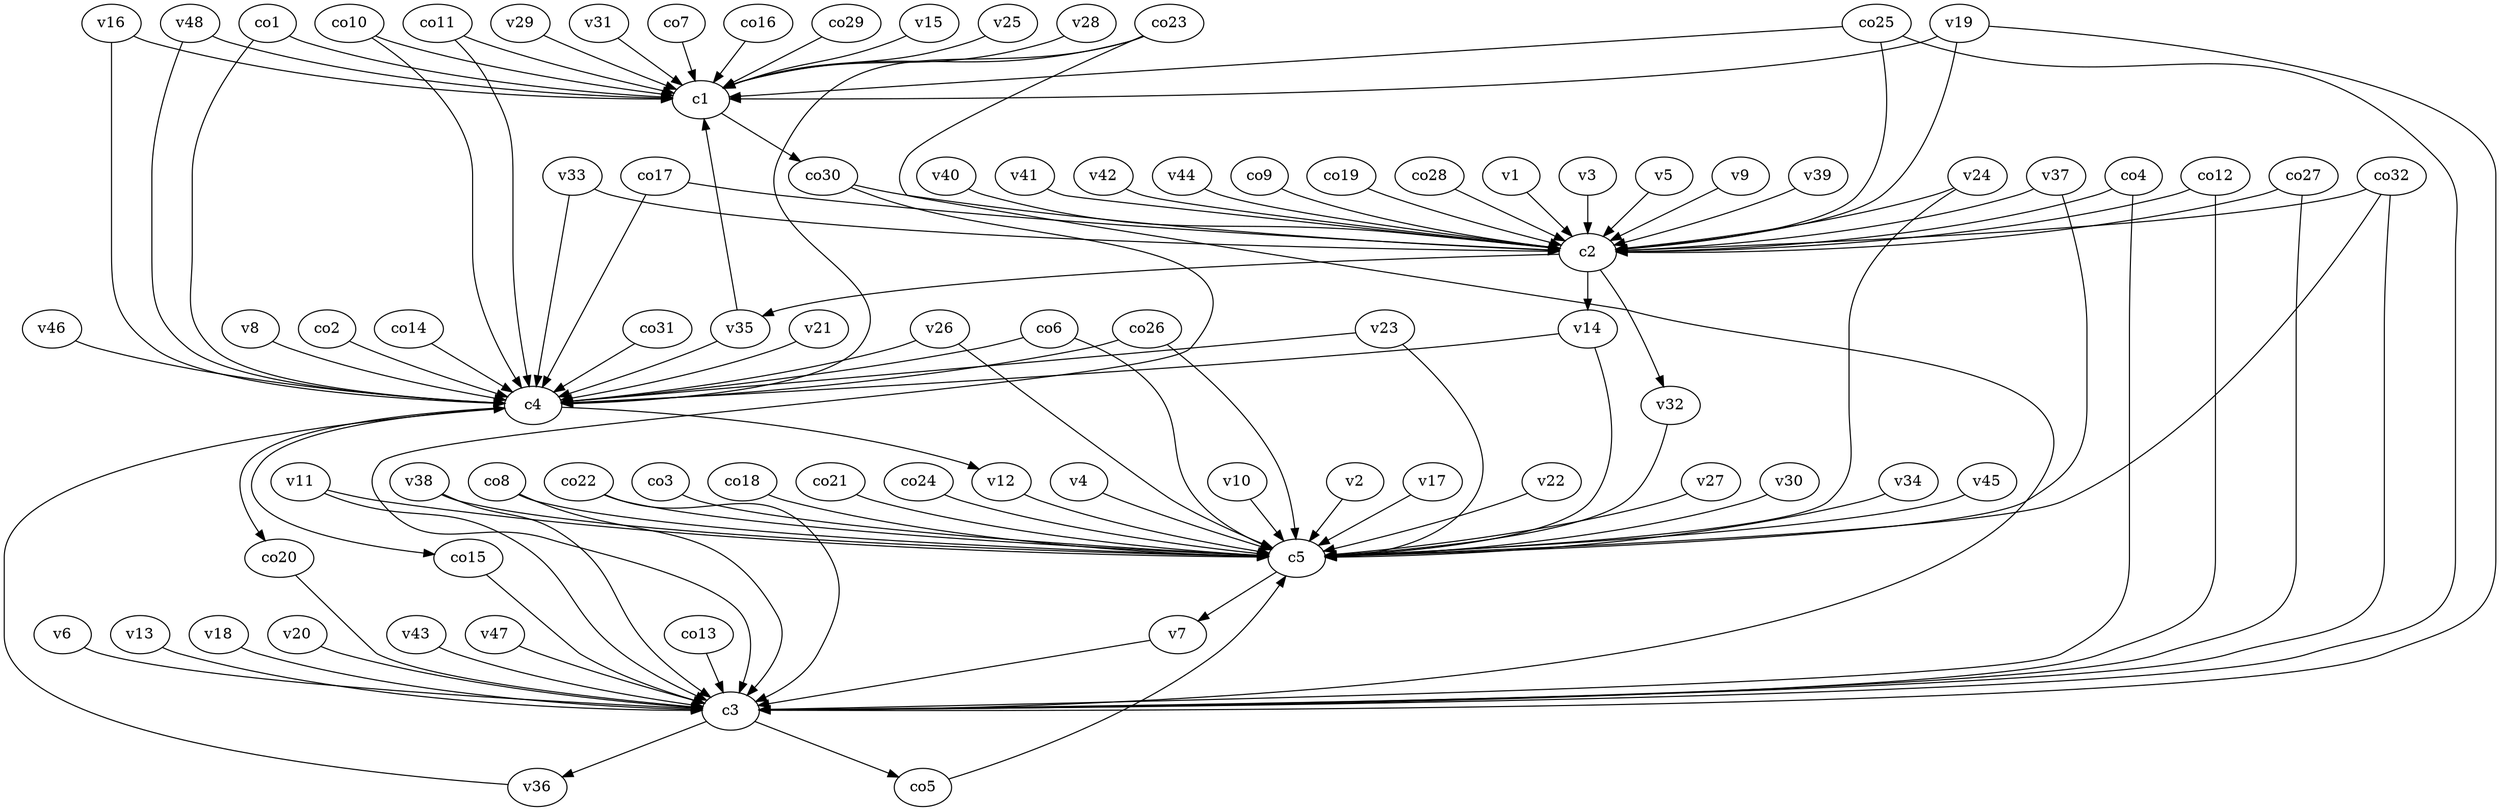 strict digraph  {
c1;
c2;
c3;
c4;
c5;
v1;
v2;
v3;
v4;
v5;
v6;
v7;
v8;
v9;
v10;
v11;
v12;
v13;
v14;
v15;
v16;
v17;
v18;
v19;
v20;
v21;
v22;
v23;
v24;
v25;
v26;
v27;
v28;
v29;
v30;
v31;
v32;
v33;
v34;
v35;
v36;
v37;
v38;
v39;
v40;
v41;
v42;
v43;
v44;
v45;
v46;
v47;
v48;
co1;
co2;
co3;
co4;
co5;
co6;
co7;
co8;
co9;
co10;
co11;
co12;
co13;
co14;
co15;
co16;
co17;
co18;
co19;
co20;
co21;
co22;
co23;
co24;
co25;
co26;
co27;
co28;
co29;
co30;
co31;
co32;
c1 -> co30  [weight=1];
c2 -> v32  [weight=1];
c2 -> v14  [weight=1];
c2 -> v35  [weight=1];
c3 -> v36  [weight=1];
c3 -> co5  [weight=1];
c4 -> co15  [weight=1];
c4 -> v12  [weight=1];
c4 -> co20  [weight=1];
c5 -> v7  [weight=1];
v1 -> c2  [weight=1];
v2 -> c5  [weight=1];
v3 -> c2  [weight=1];
v4 -> c5  [weight=1];
v5 -> c2  [weight=1];
v6 -> c3  [weight=1];
v7 -> c3  [weight=1];
v8 -> c4  [weight=1];
v9 -> c2  [weight=1];
v10 -> c5  [weight=1];
v11 -> c5  [weight=1];
v11 -> c3  [weight=1];
v12 -> c5  [weight=1];
v13 -> c3  [weight=1];
v14 -> c5  [weight=1];
v14 -> c4  [weight=1];
v15 -> c1  [weight=1];
v16 -> c4  [weight=1];
v16 -> c1  [weight=1];
v17 -> c5  [weight=1];
v18 -> c3  [weight=1];
v19 -> c1  [weight=1];
v19 -> c3  [weight=1];
v19 -> c2  [weight=1];
v20 -> c3  [weight=1];
v21 -> c4  [weight=1];
v22 -> c5  [weight=1];
v23 -> c4  [weight=1];
v23 -> c5  [weight=1];
v24 -> c2  [weight=1];
v24 -> c5  [weight=1];
v25 -> c1  [weight=1];
v26 -> c5  [weight=1];
v26 -> c4  [weight=1];
v27 -> c5  [weight=1];
v28 -> c1  [weight=1];
v29 -> c1  [weight=1];
v30 -> c5  [weight=1];
v31 -> c1  [weight=1];
v32 -> c5  [weight=1];
v33 -> c2  [weight=1];
v33 -> c4  [weight=1];
v34 -> c5  [weight=1];
v35 -> c4  [weight=1];
v35 -> c1  [weight=1];
v36 -> c4  [weight=1];
v37 -> c2  [weight=1];
v37 -> c5  [weight=1];
v38 -> c5  [weight=1];
v38 -> c3  [weight=1];
v39 -> c2  [weight=1];
v40 -> c2  [weight=1];
v41 -> c2  [weight=1];
v42 -> c2  [weight=1];
v43 -> c3  [weight=1];
v44 -> c2  [weight=1];
v45 -> c5  [weight=1];
v46 -> c4  [weight=1];
v47 -> c3  [weight=1];
v48 -> c4  [weight=1];
v48 -> c1  [weight=1];
co1 -> c4  [weight=1];
co1 -> c1  [weight=1];
co2 -> c4  [weight=1];
co3 -> c5  [weight=1];
co4 -> c3  [weight=1];
co4 -> c2  [weight=1];
co5 -> c5  [weight=1];
co6 -> c5  [weight=1];
co6 -> c4  [weight=1];
co7 -> c1  [weight=1];
co8 -> c3  [weight=1];
co8 -> c5  [weight=1];
co9 -> c2  [weight=1];
co10 -> c4  [weight=1];
co10 -> c1  [weight=1];
co11 -> c4  [weight=1];
co11 -> c1  [weight=1];
co12 -> c2  [weight=1];
co12 -> c3  [weight=1];
co13 -> c3  [weight=1];
co14 -> c4  [weight=1];
co15 -> c3  [weight=1];
co16 -> c1  [weight=1];
co17 -> c4  [weight=1];
co17 -> c2  [weight=1];
co18 -> c5  [weight=1];
co19 -> c2  [weight=1];
co20 -> c3  [weight=1];
co21 -> c5  [weight=1];
co22 -> c5  [weight=1];
co22 -> c3  [weight=1];
co23 -> c1  [weight=1];
co23 -> c3  [weight=1];
co23 -> c4  [weight=1];
co24 -> c5  [weight=1];
co25 -> c3  [weight=1];
co25 -> c1  [weight=1];
co25 -> c2  [weight=1];
co26 -> c5  [weight=1];
co26 -> c4  [weight=1];
co27 -> c2  [weight=1];
co27 -> c3  [weight=1];
co28 -> c2  [weight=1];
co29 -> c1  [weight=1];
co30 -> c2  [weight=1];
co30 -> c3  [weight=1];
co31 -> c4  [weight=1];
co32 -> c3  [weight=1];
co32 -> c5  [weight=1];
co32 -> c2  [weight=1];
}
